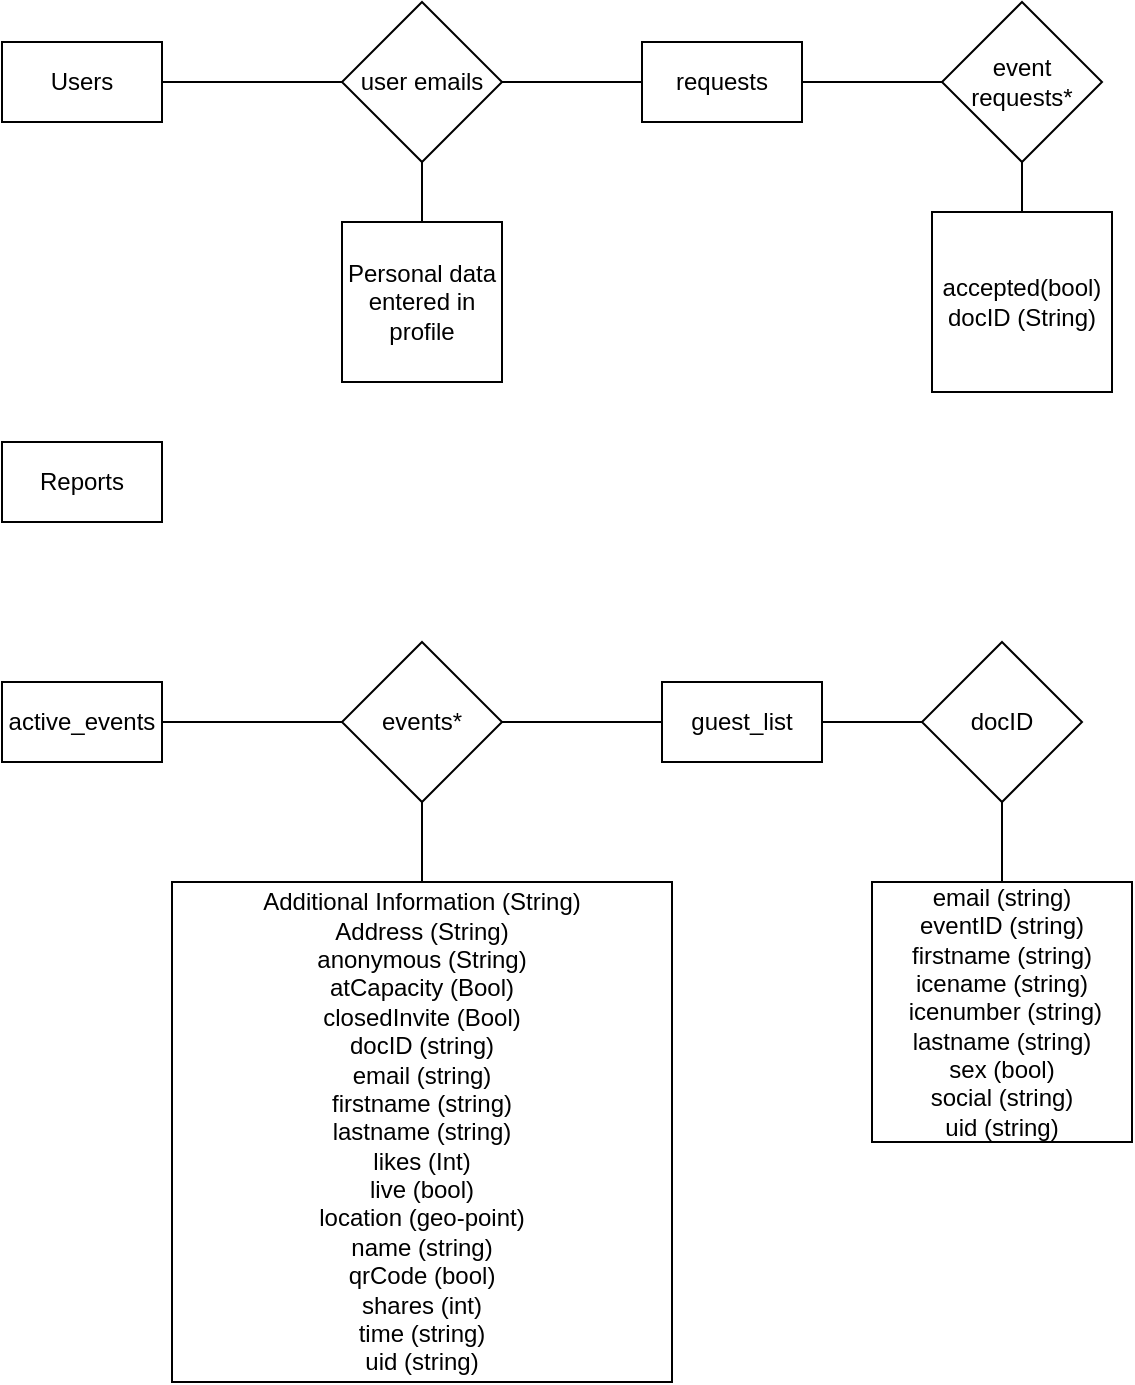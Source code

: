 <mxfile version="16.5.3" type="github">
  <diagram id="y5s_Z1S6tr9iw9ung-gs" name="Page-1">
    <mxGraphModel dx="1113" dy="760" grid="1" gridSize="10" guides="1" tooltips="1" connect="1" arrows="1" fold="1" page="1" pageScale="1" pageWidth="850" pageHeight="1100" math="0" shadow="0">
      <root>
        <mxCell id="0" />
        <mxCell id="1" parent="0" />
        <mxCell id="POpoHUW9I0YEL5gntSoS-1" value="Users" style="rounded=0;whiteSpace=wrap;html=1;" vertex="1" parent="1">
          <mxGeometry x="40" y="80" width="80" height="40" as="geometry" />
        </mxCell>
        <mxCell id="POpoHUW9I0YEL5gntSoS-2" value="Reports" style="rounded=0;whiteSpace=wrap;html=1;" vertex="1" parent="1">
          <mxGeometry x="40" y="280" width="80" height="40" as="geometry" />
        </mxCell>
        <mxCell id="POpoHUW9I0YEL5gntSoS-3" value="active_events" style="rounded=0;whiteSpace=wrap;html=1;" vertex="1" parent="1">
          <mxGeometry x="40" y="400" width="80" height="40" as="geometry" />
        </mxCell>
        <mxCell id="POpoHUW9I0YEL5gntSoS-6" value="" style="endArrow=none;html=1;rounded=0;" edge="1" parent="1" source="POpoHUW9I0YEL5gntSoS-1">
          <mxGeometry width="50" height="50" relative="1" as="geometry">
            <mxPoint x="280" y="280" as="sourcePoint" />
            <mxPoint x="210" y="100" as="targetPoint" />
          </mxGeometry>
        </mxCell>
        <mxCell id="POpoHUW9I0YEL5gntSoS-7" value="user emails" style="rhombus;whiteSpace=wrap;html=1;" vertex="1" parent="1">
          <mxGeometry x="210" y="60" width="80" height="80" as="geometry" />
        </mxCell>
        <mxCell id="POpoHUW9I0YEL5gntSoS-8" value="events*" style="rhombus;whiteSpace=wrap;html=1;" vertex="1" parent="1">
          <mxGeometry x="210" y="380" width="80" height="80" as="geometry" />
        </mxCell>
        <mxCell id="POpoHUW9I0YEL5gntSoS-9" value="" style="endArrow=none;html=1;rounded=0;" edge="1" parent="1" source="POpoHUW9I0YEL5gntSoS-3" target="POpoHUW9I0YEL5gntSoS-8">
          <mxGeometry width="50" height="50" relative="1" as="geometry">
            <mxPoint x="280" y="280" as="sourcePoint" />
            <mxPoint x="330" y="230" as="targetPoint" />
          </mxGeometry>
        </mxCell>
        <mxCell id="POpoHUW9I0YEL5gntSoS-12" value="Additional Information (String)&lt;br&gt;Address (String)&lt;br&gt;anonymous (String)&lt;br&gt;atCapacity (Bool)&lt;br&gt;closedInvite (Bool)&lt;br&gt;docID (string)&lt;br&gt;email (string)&lt;br&gt;firstname (string)&lt;br&gt;lastname (string)&lt;br&gt;likes (Int)&lt;br&gt;live (bool)&lt;br&gt;location (geo-point)&lt;br&gt;name (string)&lt;br&gt;qrCode (bool)&lt;br&gt;shares (int)&lt;br&gt;time (string)&lt;br&gt;uid (string)" style="whiteSpace=wrap;html=1;aspect=fixed;" vertex="1" parent="1">
          <mxGeometry x="125" y="500" width="250" height="250" as="geometry" />
        </mxCell>
        <mxCell id="POpoHUW9I0YEL5gntSoS-13" value="" style="endArrow=none;html=1;rounded=0;" edge="1" parent="1" source="POpoHUW9I0YEL5gntSoS-8" target="POpoHUW9I0YEL5gntSoS-12">
          <mxGeometry width="50" height="50" relative="1" as="geometry">
            <mxPoint x="280" y="560" as="sourcePoint" />
            <mxPoint x="330" y="510" as="targetPoint" />
          </mxGeometry>
        </mxCell>
        <mxCell id="POpoHUW9I0YEL5gntSoS-14" value="guest_list" style="rounded=0;whiteSpace=wrap;html=1;" vertex="1" parent="1">
          <mxGeometry x="370" y="400" width="80" height="40" as="geometry" />
        </mxCell>
        <mxCell id="POpoHUW9I0YEL5gntSoS-15" value="" style="endArrow=none;html=1;rounded=0;" edge="1" parent="1" source="POpoHUW9I0YEL5gntSoS-8" target="POpoHUW9I0YEL5gntSoS-14">
          <mxGeometry width="50" height="50" relative="1" as="geometry">
            <mxPoint x="280" y="560" as="sourcePoint" />
            <mxPoint x="330" y="510" as="targetPoint" />
          </mxGeometry>
        </mxCell>
        <mxCell id="POpoHUW9I0YEL5gntSoS-16" value="docID" style="rhombus;whiteSpace=wrap;html=1;" vertex="1" parent="1">
          <mxGeometry x="500" y="380" width="80" height="80" as="geometry" />
        </mxCell>
        <mxCell id="POpoHUW9I0YEL5gntSoS-17" value="" style="endArrow=none;html=1;rounded=0;" edge="1" parent="1" source="POpoHUW9I0YEL5gntSoS-14" target="POpoHUW9I0YEL5gntSoS-16">
          <mxGeometry width="50" height="50" relative="1" as="geometry">
            <mxPoint x="280" y="560" as="sourcePoint" />
            <mxPoint x="330" y="510" as="targetPoint" />
          </mxGeometry>
        </mxCell>
        <mxCell id="POpoHUW9I0YEL5gntSoS-18" value="email (string)&lt;br&gt;eventID (string)&lt;br&gt;firstname (string)&lt;br&gt;icename (string)&lt;br&gt;&amp;nbsp;icenumber (string)&lt;br&gt;lastname (string)&lt;br&gt;sex (bool)&lt;br&gt;social (string)&lt;br&gt;uid (string)" style="whiteSpace=wrap;html=1;aspect=fixed;" vertex="1" parent="1">
          <mxGeometry x="475" y="500" width="130" height="130" as="geometry" />
        </mxCell>
        <mxCell id="POpoHUW9I0YEL5gntSoS-19" value="" style="endArrow=none;html=1;rounded=0;" edge="1" parent="1" source="POpoHUW9I0YEL5gntSoS-16" target="POpoHUW9I0YEL5gntSoS-18">
          <mxGeometry width="50" height="50" relative="1" as="geometry">
            <mxPoint x="500" y="410" as="sourcePoint" />
            <mxPoint x="550" y="360" as="targetPoint" />
          </mxGeometry>
        </mxCell>
        <mxCell id="POpoHUW9I0YEL5gntSoS-21" value="requests" style="rounded=0;whiteSpace=wrap;html=1;" vertex="1" parent="1">
          <mxGeometry x="360" y="80" width="80" height="40" as="geometry" />
        </mxCell>
        <mxCell id="POpoHUW9I0YEL5gntSoS-22" value="" style="endArrow=none;html=1;rounded=0;" edge="1" parent="1" source="POpoHUW9I0YEL5gntSoS-7" target="POpoHUW9I0YEL5gntSoS-21">
          <mxGeometry width="50" height="50" relative="1" as="geometry">
            <mxPoint x="500" y="410" as="sourcePoint" />
            <mxPoint x="550" y="360" as="targetPoint" />
          </mxGeometry>
        </mxCell>
        <mxCell id="POpoHUW9I0YEL5gntSoS-24" value="Personal data entered in profile" style="whiteSpace=wrap;html=1;aspect=fixed;" vertex="1" parent="1">
          <mxGeometry x="210" y="170" width="80" height="80" as="geometry" />
        </mxCell>
        <mxCell id="POpoHUW9I0YEL5gntSoS-25" value="" style="endArrow=none;html=1;rounded=0;" edge="1" parent="1" source="POpoHUW9I0YEL5gntSoS-24" target="POpoHUW9I0YEL5gntSoS-7">
          <mxGeometry width="50" height="50" relative="1" as="geometry">
            <mxPoint x="500" y="280" as="sourcePoint" />
            <mxPoint x="550" y="230" as="targetPoint" />
          </mxGeometry>
        </mxCell>
        <mxCell id="POpoHUW9I0YEL5gntSoS-26" value="event requests*" style="rhombus;whiteSpace=wrap;html=1;" vertex="1" parent="1">
          <mxGeometry x="510" y="60" width="80" height="80" as="geometry" />
        </mxCell>
        <mxCell id="POpoHUW9I0YEL5gntSoS-27" value="" style="endArrow=none;html=1;rounded=0;" edge="1" parent="1" source="POpoHUW9I0YEL5gntSoS-21" target="POpoHUW9I0YEL5gntSoS-26">
          <mxGeometry width="50" height="50" relative="1" as="geometry">
            <mxPoint x="500" y="230" as="sourcePoint" />
            <mxPoint x="550" y="180" as="targetPoint" />
          </mxGeometry>
        </mxCell>
        <mxCell id="POpoHUW9I0YEL5gntSoS-29" value="accepted(bool)&lt;br&gt;docID (String)" style="whiteSpace=wrap;html=1;aspect=fixed;" vertex="1" parent="1">
          <mxGeometry x="505" y="165" width="90" height="90" as="geometry" />
        </mxCell>
        <mxCell id="POpoHUW9I0YEL5gntSoS-30" value="" style="endArrow=none;html=1;rounded=0;" edge="1" parent="1" source="POpoHUW9I0YEL5gntSoS-26" target="POpoHUW9I0YEL5gntSoS-29">
          <mxGeometry width="50" height="50" relative="1" as="geometry">
            <mxPoint x="500" y="220" as="sourcePoint" />
            <mxPoint x="550" y="180" as="targetPoint" />
          </mxGeometry>
        </mxCell>
      </root>
    </mxGraphModel>
  </diagram>
</mxfile>
